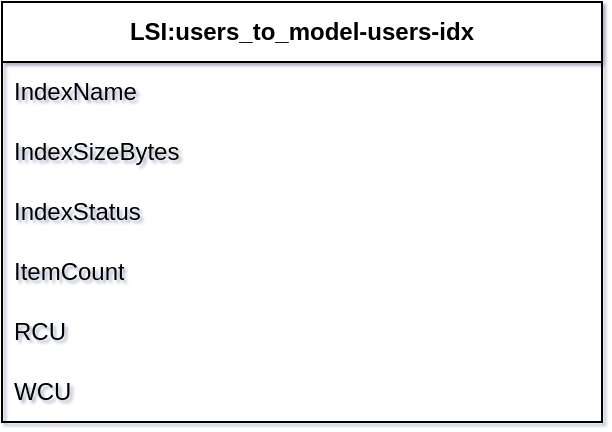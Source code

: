 <mxfile type="MultiCloud"><diagram id="diagram_1" name="AWS components"><mxGraphModel dx="1015" dy="661" grid="1" gridSize="10" guides="1" tooltips="1" connect="1" arrows="1" fold="1" page="1" pageScale="1" pageWidth="850" pageHeight="1100" math="0" shadow="1"><root><mxCell id="0" /><mxCell id="1" parent="0" /><mxCell id="vertex:LSI:users_to_model-users-idx:list" value="&lt;b&gt;LSI:users_to_model-users-idx&lt;/b&gt;" style="swimlane;fontStyle=0;childLayout=stackLayout;horizontal=1;startSize=30;horizontalStack=0;resizeParent=1;resizeParentMax=0;resizeLast=0;collapsible=1;marginBottom=0;whiteSpace=wrap;html=1;" parent="1" vertex="1"><mxGeometry width="300" height="210" as="geometry" /></mxCell><mxCell id="vertex:LSI:users_to_model-users-idx:row:0" value="IndexName" style="text;strokeColor=none;fillColor=none;align=left;verticalAlign=middle;spacingLeft=4;spacingRight=4;overflow=hidden;portConstraint=eastwest;rotatable=0;whiteSpace=wrap;html=1;" parent="vertex:LSI:users_to_model-users-idx:list" vertex="1"><mxGeometry width="300" height="30" y="30" as="geometry" /></mxCell><mxCell id="vertex:LSI:users_to_model-users-idx:row:1" value="IndexSizeBytes" style="text;strokeColor=none;fillColor=none;align=left;verticalAlign=middle;spacingLeft=4;spacingRight=4;overflow=hidden;portConstraint=eastwest;rotatable=0;whiteSpace=wrap;html=1;" parent="vertex:LSI:users_to_model-users-idx:list" vertex="1"><mxGeometry width="300" height="30" y="60" as="geometry" /></mxCell><mxCell id="vertex:LSI:users_to_model-users-idx:row:2" value="IndexStatus" style="text;strokeColor=none;fillColor=none;align=left;verticalAlign=middle;spacingLeft=4;spacingRight=4;overflow=hidden;portConstraint=eastwest;rotatable=0;whiteSpace=wrap;html=1;" parent="vertex:LSI:users_to_model-users-idx:list" vertex="1"><mxGeometry width="300" height="30" y="90" as="geometry" /></mxCell><mxCell id="vertex:LSI:users_to_model-users-idx:row:3" value="ItemCount" style="text;strokeColor=none;fillColor=none;align=left;verticalAlign=middle;spacingLeft=4;spacingRight=4;overflow=hidden;portConstraint=eastwest;rotatable=0;whiteSpace=wrap;html=1;" parent="vertex:LSI:users_to_model-users-idx:list" vertex="1"><mxGeometry width="300" height="30" y="120" as="geometry" /></mxCell><mxCell id="vertex:LSI:users_to_model-users-idx:row:4" value="RCU" style="text;strokeColor=none;fillColor=none;align=left;verticalAlign=middle;spacingLeft=4;spacingRight=4;overflow=hidden;portConstraint=eastwest;rotatable=0;whiteSpace=wrap;html=1;" parent="vertex:LSI:users_to_model-users-idx:list" vertex="1"><mxGeometry width="300" height="30" y="150" as="geometry" /></mxCell><mxCell id="vertex:LSI:users_to_model-users-idx:row:5" value="WCU" style="text;strokeColor=none;fillColor=none;align=left;verticalAlign=middle;spacingLeft=4;spacingRight=4;overflow=hidden;portConstraint=eastwest;rotatable=0;whiteSpace=wrap;html=1;" parent="vertex:LSI:users_to_model-users-idx:list" vertex="1"><mxGeometry width="300" height="30" y="180" as="geometry" /></mxCell></root></mxGraphModel></diagram></mxfile>